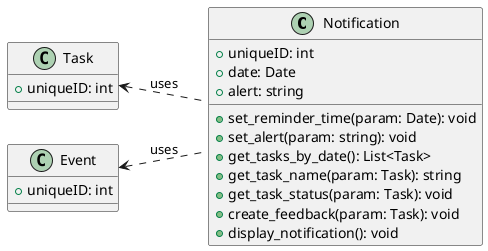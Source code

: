 @startuml

left to right direction

class Notification {
  +uniqueID: int  
  +date: Date
  +alert: string
  
  +set_reminder_time(param: Date): void
  +set_alert(param: string): void
  +get_tasks_by_date(): List<Task>
  +get_task_name(param: Task): string
  +get_task_status(param: Task): void
  +create_feedback(param: Task): void
  +display_notification(): void
}


class Task {
  +uniqueID: int
}

class Event {
  +uniqueID: int
}

Task <.. Notification: uses
Event <.. Notification: uses

@enduml

